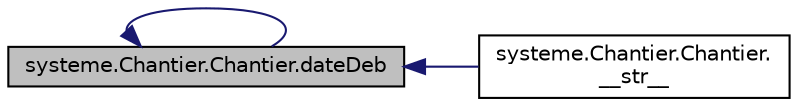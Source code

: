 digraph "systeme.Chantier.Chantier.dateDeb"
{
 // INTERACTIVE_SVG=YES
  edge [fontname="Helvetica",fontsize="10",labelfontname="Helvetica",labelfontsize="10"];
  node [fontname="Helvetica",fontsize="10",shape=record];
  rankdir="LR";
  Node1 [label="systeme.Chantier.Chantier.dateDeb",height=0.2,width=0.4,color="black", fillcolor="grey75", style="filled" fontcolor="black"];
  Node1 -> Node1 [dir="back",color="midnightblue",fontsize="10",style="solid",fontname="Helvetica"];
  Node1 -> Node2 [dir="back",color="midnightblue",fontsize="10",style="solid",fontname="Helvetica"];
  Node2 [label="systeme.Chantier.Chantier.\l__str__",height=0.2,width=0.4,color="black", fillcolor="white", style="filled",URL="$classsysteme_1_1_chantier_1_1_chantier.html#ab88660500631fe63a257ebe567b4c9c1"];
}
